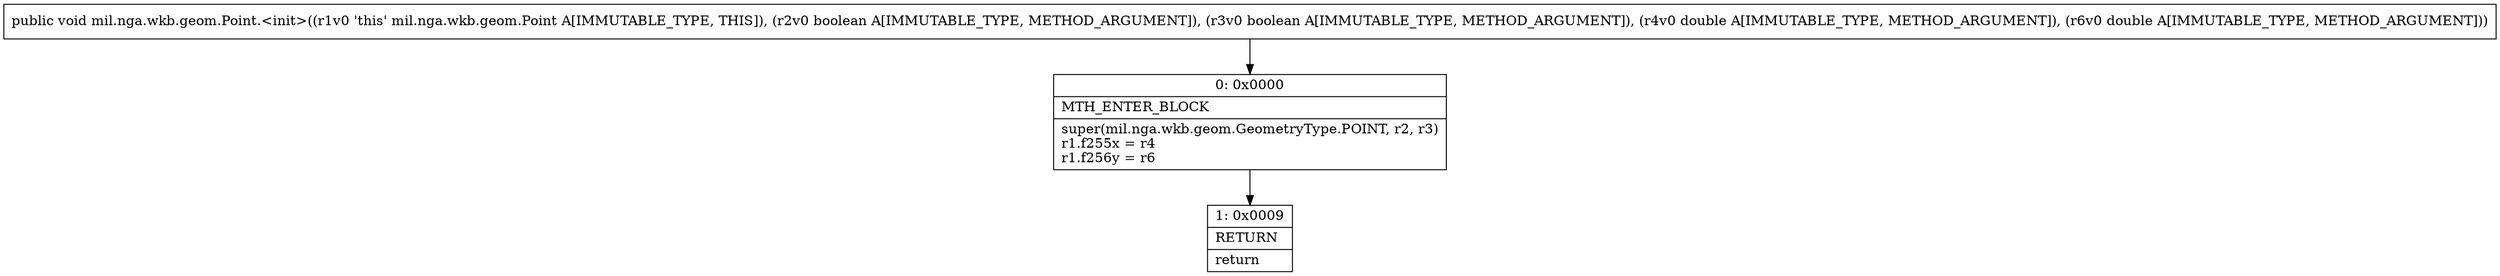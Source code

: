 digraph "CFG formil.nga.wkb.geom.Point.\<init\>(ZZDD)V" {
Node_0 [shape=record,label="{0\:\ 0x0000|MTH_ENTER_BLOCK\l|super(mil.nga.wkb.geom.GeometryType.POINT, r2, r3)\lr1.f255x = r4\lr1.f256y = r6\l}"];
Node_1 [shape=record,label="{1\:\ 0x0009|RETURN\l|return\l}"];
MethodNode[shape=record,label="{public void mil.nga.wkb.geom.Point.\<init\>((r1v0 'this' mil.nga.wkb.geom.Point A[IMMUTABLE_TYPE, THIS]), (r2v0 boolean A[IMMUTABLE_TYPE, METHOD_ARGUMENT]), (r3v0 boolean A[IMMUTABLE_TYPE, METHOD_ARGUMENT]), (r4v0 double A[IMMUTABLE_TYPE, METHOD_ARGUMENT]), (r6v0 double A[IMMUTABLE_TYPE, METHOD_ARGUMENT])) }"];
MethodNode -> Node_0;
Node_0 -> Node_1;
}

